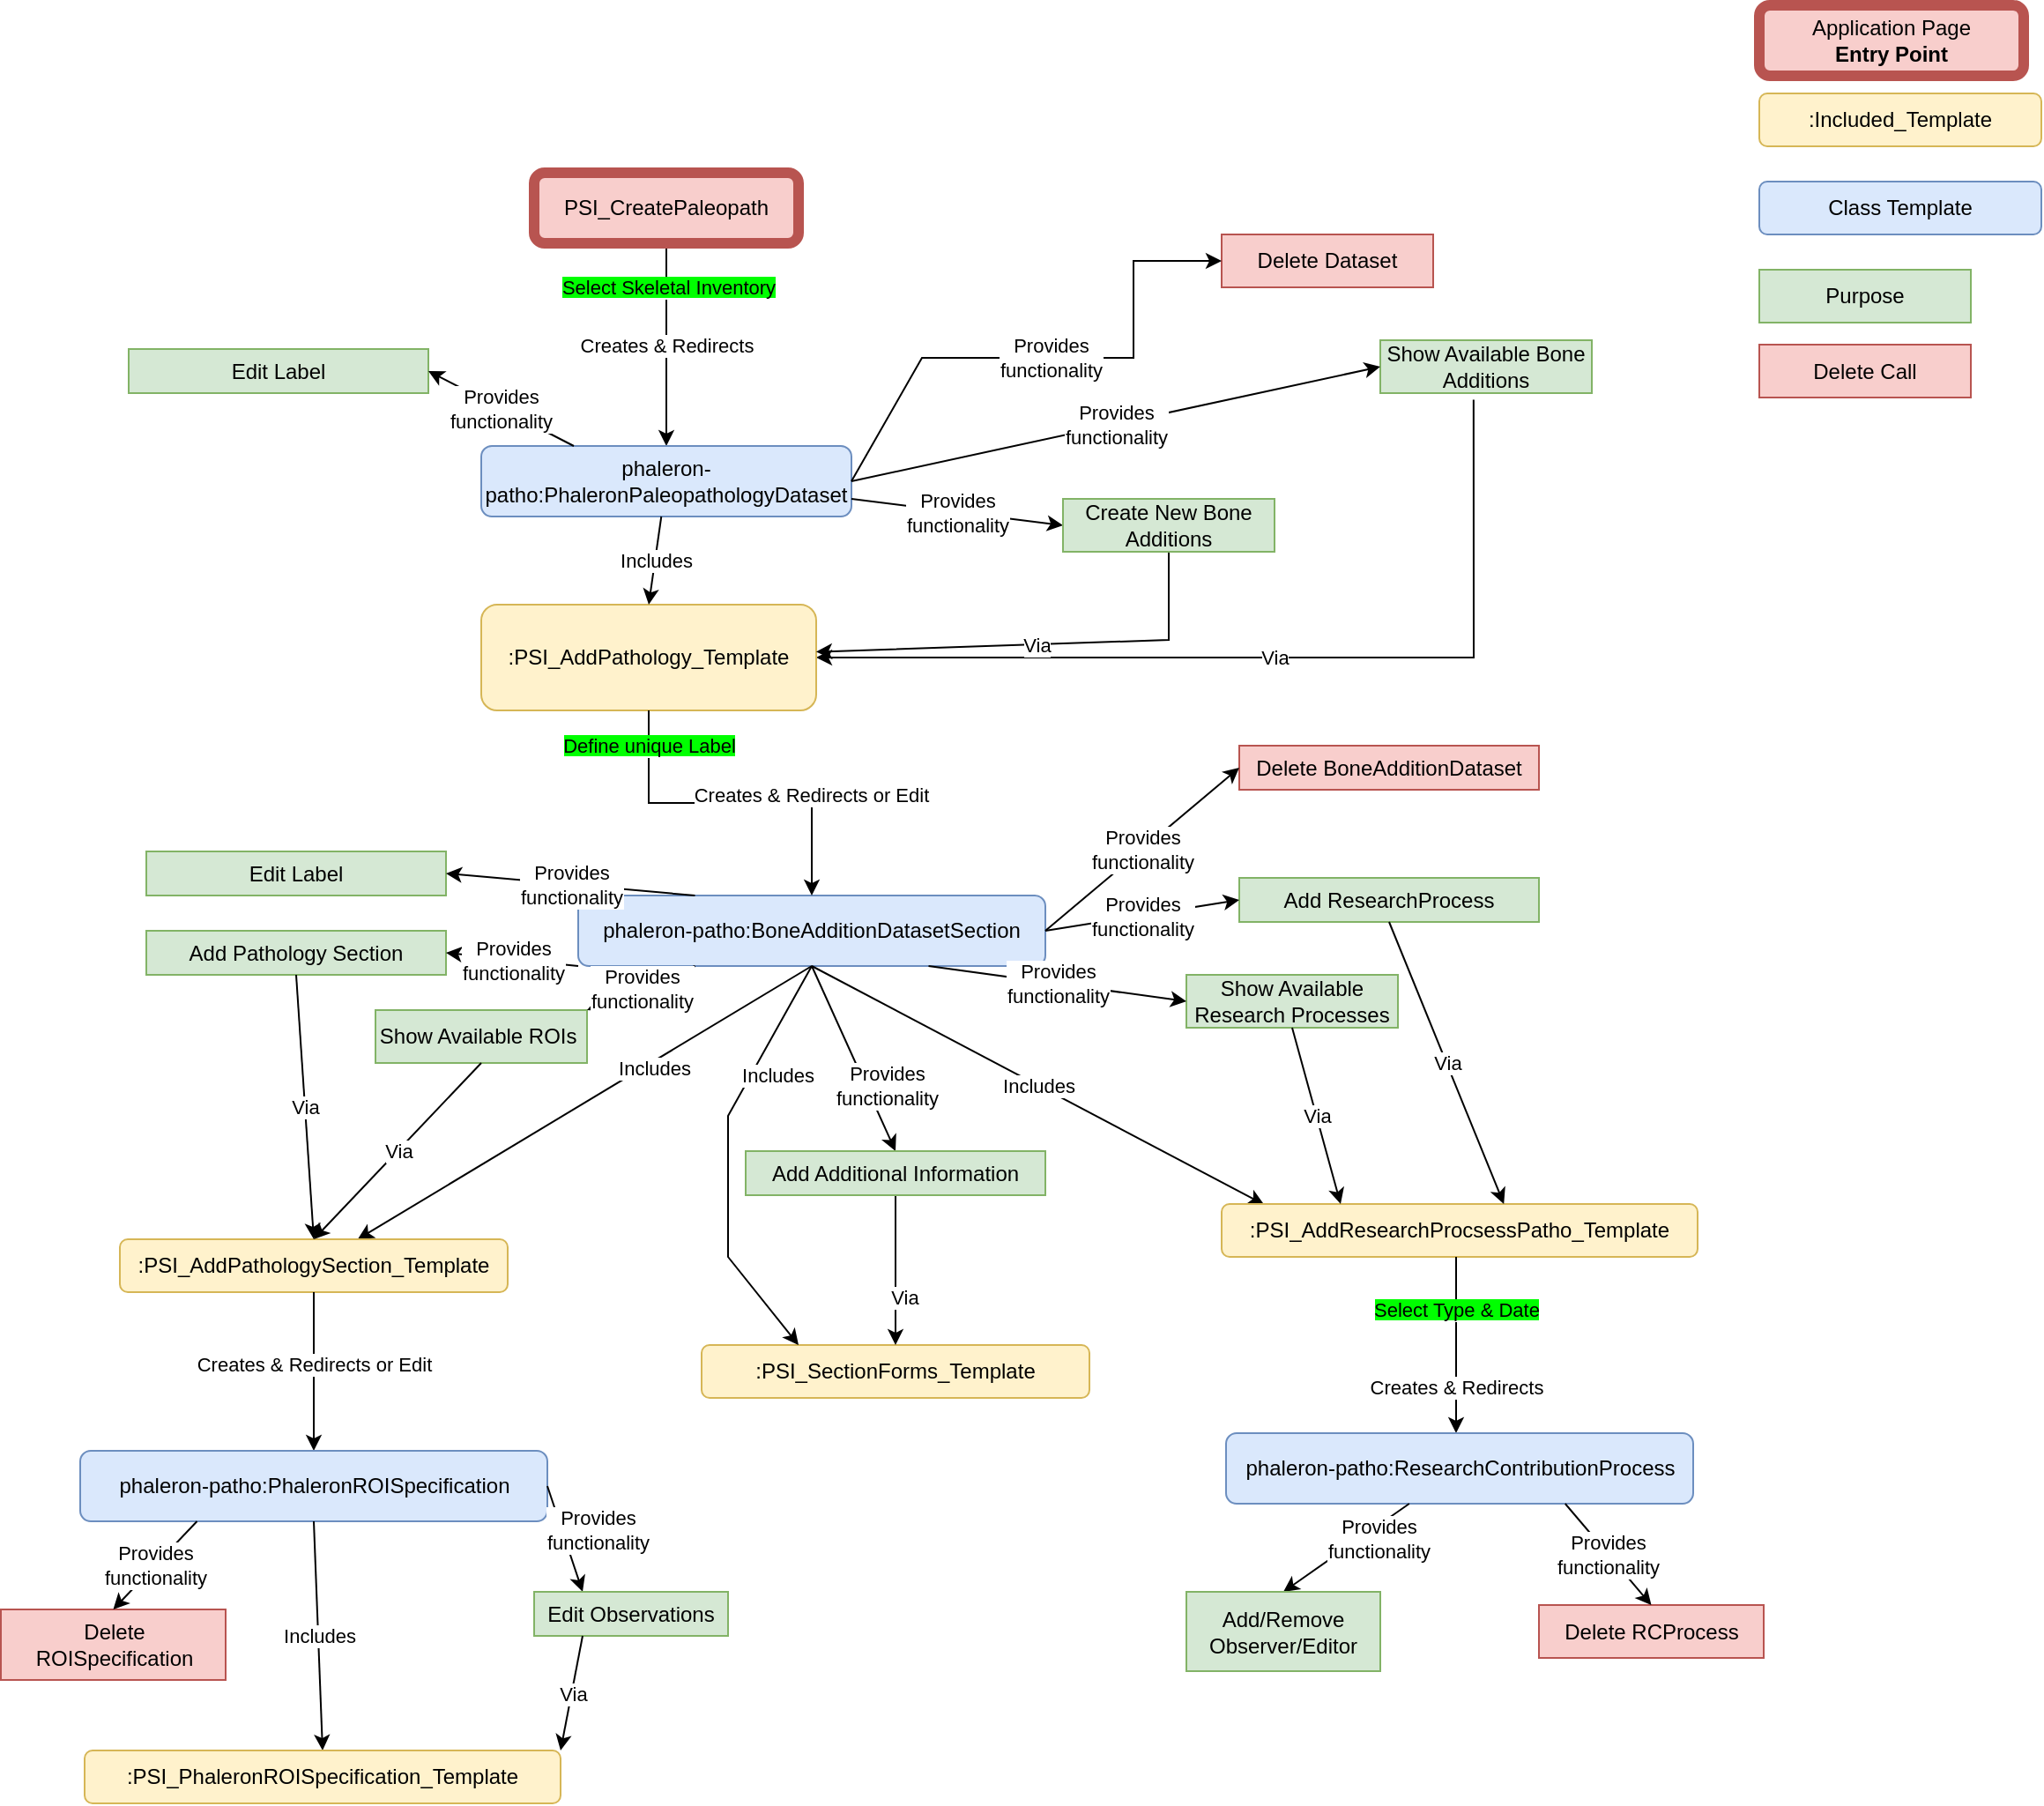 <mxfile version="15.9.1" type="device"><diagram id="C5RBs43oDa-KdzZeNtuy" name="Page-1"><mxGraphModel dx="943" dy="636" grid="1" gridSize="10" guides="1" tooltips="1" connect="1" arrows="1" fold="1" page="1" pageScale="1" pageWidth="1200" pageHeight="1600" math="0" shadow="0"><root><mxCell id="WIyWlLk6GJQsqaUBKTNV-0"/><mxCell id="WIyWlLk6GJQsqaUBKTNV-1" parent="WIyWlLk6GJQsqaUBKTNV-0"/><mxCell id="A4UlA75S-cN4COEftlf6-37" value="" style="endArrow=classic;html=1;rounded=0;exitX=0.441;exitY=1.123;exitDx=0;exitDy=0;exitPerimeter=0;entryX=1;entryY=0.5;entryDx=0;entryDy=0;" parent="WIyWlLk6GJQsqaUBKTNV-1" source="A4UlA75S-cN4COEftlf6-34" target="A4UlA75S-cN4COEftlf6-13" edge="1"><mxGeometry relative="1" as="geometry"><mxPoint x="775" y="310.0" as="sourcePoint"/><mxPoint x="655" y="343.488" as="targetPoint"/><Array as="points"><mxPoint x="848" y="400"/></Array></mxGeometry></mxCell><mxCell id="A4UlA75S-cN4COEftlf6-38" value="Via" style="edgeLabel;resizable=0;html=1;align=center;verticalAlign=middle;" parent="A4UlA75S-cN4COEftlf6-37" connectable="0" vertex="1"><mxGeometry relative="1" as="geometry"/></mxCell><mxCell id="A4UlA75S-cN4COEftlf6-10" value="" style="edgeStyle=orthogonalEdgeStyle;rounded=0;orthogonalLoop=1;jettySize=auto;html=1;exitX=0.5;exitY=1;exitDx=0;exitDy=0;" parent="WIyWlLk6GJQsqaUBKTNV-1" source="WIyWlLk6GJQsqaUBKTNV-3" target="A4UlA75S-cN4COEftlf6-9" edge="1"><mxGeometry relative="1" as="geometry"><mxPoint x="355" y="90" as="sourcePoint"/></mxGeometry></mxCell><mxCell id="A4UlA75S-cN4COEftlf6-12" value="Creates &amp;amp; Redirects" style="edgeLabel;html=1;align=center;verticalAlign=middle;resizable=0;points=[];" parent="A4UlA75S-cN4COEftlf6-10" vertex="1" connectable="0"><mxGeometry x="0.391" y="-2" relative="1" as="geometry"><mxPoint x="2" y="-22" as="offset"/></mxGeometry></mxCell><mxCell id="yyihL8qoUux6p6Du5z0z-10" value="&lt;span style=&quot;background-color: rgb(0 , 255 , 0)&quot;&gt;Select Skeletal Inventory&lt;/span&gt;" style="edgeLabel;html=1;align=center;verticalAlign=middle;resizable=0;points=[];fontColor=#000000;" parent="A4UlA75S-cN4COEftlf6-10" vertex="1" connectable="0"><mxGeometry x="-0.722" y="1" relative="1" as="geometry"><mxPoint y="9" as="offset"/></mxGeometry></mxCell><mxCell id="WIyWlLk6GJQsqaUBKTNV-3" value="PSI_CreatePaleopath" style="rounded=1;whiteSpace=wrap;html=1;fontSize=12;glass=0;strokeWidth=6;shadow=0;fillColor=#f8cecc;strokeColor=#b85450;" parent="WIyWlLk6GJQsqaUBKTNV-1" vertex="1"><mxGeometry x="315" y="125" width="150" height="40" as="geometry"/></mxCell><mxCell id="WIyWlLk6GJQsqaUBKTNV-8" value="No" style="rounded=0;html=1;jettySize=auto;orthogonalLoop=1;fontSize=11;endArrow=block;endFill=0;endSize=8;strokeWidth=1;shadow=0;labelBackgroundColor=none;edgeStyle=orthogonalEdgeStyle;" parent="WIyWlLk6GJQsqaUBKTNV-1" edge="1"><mxGeometry x="0.333" y="20" relative="1" as="geometry"><mxPoint as="offset"/><mxPoint x="220" y="430" as="targetPoint"/></mxGeometry></mxCell><mxCell id="WIyWlLk6GJQsqaUBKTNV-12" value="phaleron-patho:BoneAdditionDatasetSection" style="rounded=1;whiteSpace=wrap;html=1;fontSize=12;glass=0;strokeWidth=1;shadow=0;fillColor=#dae8fc;strokeColor=#6c8ebf;" parent="WIyWlLk6GJQsqaUBKTNV-1" vertex="1"><mxGeometry x="340" y="535" width="265" height="40" as="geometry"/></mxCell><mxCell id="A4UlA75S-cN4COEftlf6-9" value="phaleron-patho:PhaleronPaleopathologyDataset" style="rounded=1;whiteSpace=wrap;html=1;fontSize=12;glass=0;strokeWidth=1;shadow=0;fillColor=#dae8fc;strokeColor=#6c8ebf;" parent="WIyWlLk6GJQsqaUBKTNV-1" vertex="1"><mxGeometry x="285" y="280" width="210" height="40" as="geometry"/></mxCell><mxCell id="A4UlA75S-cN4COEftlf6-13" value=":PSI_AddPathology_Template" style="rounded=1;whiteSpace=wrap;html=1;fillColor=#fff2cc;strokeColor=#d6b656;" parent="WIyWlLk6GJQsqaUBKTNV-1" vertex="1"><mxGeometry x="285" y="370" width="190" height="60" as="geometry"/></mxCell><mxCell id="A4UlA75S-cN4COEftlf6-15" value="" style="endArrow=classic;html=1;rounded=0;entryX=0.5;entryY=0;entryDx=0;entryDy=0;" parent="WIyWlLk6GJQsqaUBKTNV-1" source="A4UlA75S-cN4COEftlf6-9" target="A4UlA75S-cN4COEftlf6-13" edge="1"><mxGeometry relative="1" as="geometry"><mxPoint x="470" y="280" as="sourcePoint"/><mxPoint x="570" y="280" as="targetPoint"/></mxGeometry></mxCell><mxCell id="A4UlA75S-cN4COEftlf6-16" value="Includes" style="edgeLabel;resizable=0;html=1;align=center;verticalAlign=middle;" parent="A4UlA75S-cN4COEftlf6-15" connectable="0" vertex="1"><mxGeometry relative="1" as="geometry"/></mxCell><mxCell id="A4UlA75S-cN4COEftlf6-17" value="Delete Dataset" style="rounded=0;whiteSpace=wrap;html=1;fillColor=#f8cecc;strokeColor=#b85450;" parent="WIyWlLk6GJQsqaUBKTNV-1" vertex="1"><mxGeometry x="705" y="160" width="120" height="30" as="geometry"/></mxCell><mxCell id="A4UlA75S-cN4COEftlf6-21" value="" style="endArrow=classic;html=1;rounded=0;exitX=1;exitY=0.5;exitDx=0;exitDy=0;entryX=0;entryY=0.5;entryDx=0;entryDy=0;" parent="WIyWlLk6GJQsqaUBKTNV-1" source="A4UlA75S-cN4COEftlf6-9" target="A4UlA75S-cN4COEftlf6-17" edge="1"><mxGeometry relative="1" as="geometry"><mxPoint x="425" y="560" as="sourcePoint"/><mxPoint x="525" y="560" as="targetPoint"/><Array as="points"><mxPoint x="535" y="230"/><mxPoint x="655" y="230"/><mxPoint x="655" y="175"/></Array></mxGeometry></mxCell><mxCell id="A4UlA75S-cN4COEftlf6-22" value="Provides&lt;br&gt;functionality" style="edgeLabel;resizable=0;html=1;align=center;verticalAlign=middle;" parent="A4UlA75S-cN4COEftlf6-21" connectable="0" vertex="1"><mxGeometry relative="1" as="geometry"/></mxCell><mxCell id="A4UlA75S-cN4COEftlf6-25" value="" style="endArrow=classic;html=1;rounded=0;exitX=1;exitY=0.75;exitDx=0;exitDy=0;entryX=0;entryY=0.5;entryDx=0;entryDy=0;" parent="WIyWlLk6GJQsqaUBKTNV-1" source="A4UlA75S-cN4COEftlf6-9" target="A4UlA75S-cN4COEftlf6-20" edge="1"><mxGeometry relative="1" as="geometry"><mxPoint x="615" y="220" as="sourcePoint"/><mxPoint x="735" y="185" as="targetPoint"/></mxGeometry></mxCell><mxCell id="A4UlA75S-cN4COEftlf6-26" value="Provides&lt;br&gt;functionality" style="edgeLabel;resizable=0;html=1;align=center;verticalAlign=middle;" parent="A4UlA75S-cN4COEftlf6-25" connectable="0" vertex="1"><mxGeometry relative="1" as="geometry"/></mxCell><mxCell id="A4UlA75S-cN4COEftlf6-27" value="" style="endArrow=classic;html=1;rounded=0;exitX=0.5;exitY=1;exitDx=0;exitDy=0;" parent="WIyWlLk6GJQsqaUBKTNV-1" source="A4UlA75S-cN4COEftlf6-20" target="A4UlA75S-cN4COEftlf6-13" edge="1"><mxGeometry relative="1" as="geometry"><mxPoint x="520" y="240" as="sourcePoint"/><mxPoint x="560" y="330" as="targetPoint"/><Array as="points"><mxPoint x="675" y="390"/></Array></mxGeometry></mxCell><mxCell id="A4UlA75S-cN4COEftlf6-28" value="Via" style="edgeLabel;resizable=0;html=1;align=center;verticalAlign=middle;" parent="A4UlA75S-cN4COEftlf6-27" connectable="0" vertex="1"><mxGeometry relative="1" as="geometry"/></mxCell><mxCell id="A4UlA75S-cN4COEftlf6-30" value="" style="edgeStyle=orthogonalEdgeStyle;rounded=0;orthogonalLoop=1;jettySize=auto;html=1;exitX=0.5;exitY=1;exitDx=0;exitDy=0;entryX=0.5;entryY=0;entryDx=0;entryDy=0;" parent="WIyWlLk6GJQsqaUBKTNV-1" source="A4UlA75S-cN4COEftlf6-13" target="WIyWlLk6GJQsqaUBKTNV-12" edge="1"><mxGeometry relative="1" as="geometry"><mxPoint x="255" y="220" as="sourcePoint"/><mxPoint x="405" y="220" as="targetPoint"/></mxGeometry></mxCell><mxCell id="A4UlA75S-cN4COEftlf6-31" value="Creates &amp;amp; Redirects or Edit" style="edgeLabel;html=1;align=center;verticalAlign=middle;resizable=0;points=[];" parent="A4UlA75S-cN4COEftlf6-30" vertex="1" connectable="0"><mxGeometry x="0.391" y="-2" relative="1" as="geometry"><mxPoint x="7" y="-7" as="offset"/></mxGeometry></mxCell><mxCell id="A4UlA75S-cN4COEftlf6-34" value="Show Available Bone Additions" style="rounded=0;whiteSpace=wrap;html=1;fillColor=#d5e8d4;strokeColor=#82b366;" parent="WIyWlLk6GJQsqaUBKTNV-1" vertex="1"><mxGeometry x="795" y="220" width="120" height="30" as="geometry"/></mxCell><mxCell id="A4UlA75S-cN4COEftlf6-35" value="" style="endArrow=classic;html=1;rounded=0;exitX=1;exitY=0.5;exitDx=0;exitDy=0;entryX=0;entryY=0.5;entryDx=0;entryDy=0;" parent="WIyWlLk6GJQsqaUBKTNV-1" source="A4UlA75S-cN4COEftlf6-9" target="A4UlA75S-cN4COEftlf6-34" edge="1"><mxGeometry relative="1" as="geometry"><mxPoint x="615" y="180" as="sourcePoint"/><mxPoint x="745" y="145" as="targetPoint"/></mxGeometry></mxCell><mxCell id="A4UlA75S-cN4COEftlf6-36" value="Provides&lt;br&gt;functionality" style="edgeLabel;resizable=0;html=1;align=center;verticalAlign=middle;" parent="A4UlA75S-cN4COEftlf6-35" connectable="0" vertex="1"><mxGeometry relative="1" as="geometry"/></mxCell><mxCell id="A4UlA75S-cN4COEftlf6-40" value="" style="endArrow=classic;html=1;rounded=0;exitX=0.5;exitY=1;exitDx=0;exitDy=0;" parent="WIyWlLk6GJQsqaUBKTNV-1" source="WIyWlLk6GJQsqaUBKTNV-12" target="A4UlA75S-cN4COEftlf6-42" edge="1"><mxGeometry relative="1" as="geometry"><mxPoint x="505" y="490" as="sourcePoint"/><mxPoint x="485" y="540" as="targetPoint"/><Array as="points"/></mxGeometry></mxCell><mxCell id="A4UlA75S-cN4COEftlf6-41" value="Includes" style="edgeLabel;resizable=0;html=1;align=center;verticalAlign=middle;" parent="A4UlA75S-cN4COEftlf6-40" connectable="0" vertex="1"><mxGeometry relative="1" as="geometry"><mxPoint x="39" y="-20" as="offset"/></mxGeometry></mxCell><mxCell id="A4UlA75S-cN4COEftlf6-42" value=":PSI_AddPathologySection_Template" style="rounded=1;whiteSpace=wrap;html=1;fillColor=#fff2cc;strokeColor=#d6b656;" parent="WIyWlLk6GJQsqaUBKTNV-1" vertex="1"><mxGeometry x="80" y="730" width="220" height="30" as="geometry"/></mxCell><mxCell id="A4UlA75S-cN4COEftlf6-45" value=":PSI_SectionForms_Template" style="rounded=1;whiteSpace=wrap;html=1;fillColor=#fff2cc;strokeColor=#d6b656;" parent="WIyWlLk6GJQsqaUBKTNV-1" vertex="1"><mxGeometry x="410" y="790" width="220" height="30" as="geometry"/></mxCell><mxCell id="A4UlA75S-cN4COEftlf6-46" value="" style="endArrow=classic;html=1;rounded=0;exitX=0.5;exitY=1;exitDx=0;exitDy=0;entryX=0.089;entryY=0.01;entryDx=0;entryDy=0;entryPerimeter=0;" parent="WIyWlLk6GJQsqaUBKTNV-1" source="WIyWlLk6GJQsqaUBKTNV-12" target="A4UlA75S-cN4COEftlf6-48" edge="1"><mxGeometry relative="1" as="geometry"><mxPoint x="785" y="480" as="sourcePoint"/><mxPoint x="735" y="670" as="targetPoint"/><Array as="points"/></mxGeometry></mxCell><mxCell id="A4UlA75S-cN4COEftlf6-47" value="Includes" style="edgeLabel;resizable=0;html=1;align=center;verticalAlign=middle;" parent="A4UlA75S-cN4COEftlf6-46" connectable="0" vertex="1"><mxGeometry relative="1" as="geometry"/></mxCell><mxCell id="A4UlA75S-cN4COEftlf6-48" value=":PSI_AddResearchProcsessPatho_Template" style="rounded=1;whiteSpace=wrap;html=1;fillColor=#fff2cc;strokeColor=#d6b656;" parent="WIyWlLk6GJQsqaUBKTNV-1" vertex="1"><mxGeometry x="705" y="710" width="270" height="30" as="geometry"/></mxCell><mxCell id="A4UlA75S-cN4COEftlf6-20" value="Create New Bone Additions" style="rounded=0;whiteSpace=wrap;html=1;fillColor=#d5e8d4;strokeColor=#82b366;" parent="WIyWlLk6GJQsqaUBKTNV-1" vertex="1"><mxGeometry x="615" y="310" width="120" height="30" as="geometry"/></mxCell><mxCell id="A4UlA75S-cN4COEftlf6-55" value="Delete BoneAdditionDataset" style="rounded=0;whiteSpace=wrap;html=1;fillColor=#f8cecc;strokeColor=#b85450;" parent="WIyWlLk6GJQsqaUBKTNV-1" vertex="1"><mxGeometry x="715" y="450" width="170" height="25" as="geometry"/></mxCell><mxCell id="A4UlA75S-cN4COEftlf6-56" value="" style="endArrow=classic;html=1;rounded=0;entryX=0;entryY=0.5;entryDx=0;entryDy=0;exitX=1;exitY=0.5;exitDx=0;exitDy=0;" parent="WIyWlLk6GJQsqaUBKTNV-1" source="WIyWlLk6GJQsqaUBKTNV-12" target="A4UlA75S-cN4COEftlf6-55" edge="1"><mxGeometry relative="1" as="geometry"><mxPoint x="615" y="527.211" as="sourcePoint"/><mxPoint x="662.5" y="1038.29" as="targetPoint"/><Array as="points"/></mxGeometry></mxCell><mxCell id="A4UlA75S-cN4COEftlf6-57" value="Provides&lt;br&gt;functionality" style="edgeLabel;resizable=0;html=1;align=center;verticalAlign=middle;" parent="A4UlA75S-cN4COEftlf6-56" connectable="0" vertex="1"><mxGeometry relative="1" as="geometry"/></mxCell><mxCell id="A4UlA75S-cN4COEftlf6-59" value="Add ResearchProcess" style="rounded=0;whiteSpace=wrap;html=1;fillColor=#d5e8d4;strokeColor=#82b366;" parent="WIyWlLk6GJQsqaUBKTNV-1" vertex="1"><mxGeometry x="715" y="525" width="170" height="25" as="geometry"/></mxCell><mxCell id="A4UlA75S-cN4COEftlf6-60" value="" style="endArrow=classic;html=1;rounded=0;entryX=0;entryY=0.5;entryDx=0;entryDy=0;exitX=1;exitY=0.5;exitDx=0;exitDy=0;" parent="WIyWlLk6GJQsqaUBKTNV-1" target="A4UlA75S-cN4COEftlf6-59" edge="1" source="WIyWlLk6GJQsqaUBKTNV-12"><mxGeometry relative="1" as="geometry"><mxPoint x="622.5" y="545" as="sourcePoint"/><mxPoint x="662.5" y="1113.29" as="targetPoint"/><Array as="points"/></mxGeometry></mxCell><mxCell id="A4UlA75S-cN4COEftlf6-61" value="Provides&lt;br&gt;functionality" style="edgeLabel;resizable=0;html=1;align=center;verticalAlign=middle;" parent="A4UlA75S-cN4COEftlf6-60" connectable="0" vertex="1"><mxGeometry relative="1" as="geometry"/></mxCell><mxCell id="A4UlA75S-cN4COEftlf6-62" value="" style="endArrow=classic;html=1;rounded=0;exitX=0.5;exitY=1;exitDx=0;exitDy=0;entryX=0.593;entryY=0;entryDx=0;entryDy=0;entryPerimeter=0;" parent="WIyWlLk6GJQsqaUBKTNV-1" source="A4UlA75S-cN4COEftlf6-59" target="A4UlA75S-cN4COEftlf6-48" edge="1"><mxGeometry relative="1" as="geometry"><mxPoint x="857.92" y="263.69" as="sourcePoint"/><mxPoint x="485" y="410" as="targetPoint"/><Array as="points"/></mxGeometry></mxCell><mxCell id="A4UlA75S-cN4COEftlf6-63" value="Via" style="edgeLabel;resizable=0;html=1;align=center;verticalAlign=middle;" parent="A4UlA75S-cN4COEftlf6-62" connectable="0" vertex="1"><mxGeometry relative="1" as="geometry"/></mxCell><mxCell id="A4UlA75S-cN4COEftlf6-67" value="" style="endArrow=classic;html=1;rounded=0;entryX=0.5;entryY=0;entryDx=0;entryDy=0;exitX=0.5;exitY=1;exitDx=0;exitDy=0;" parent="WIyWlLk6GJQsqaUBKTNV-1" source="WIyWlLk6GJQsqaUBKTNV-12" target="A4UlA75S-cN4COEftlf6-66" edge="1"><mxGeometry relative="1" as="geometry"><mxPoint x="355" y="530" as="sourcePoint"/><mxPoint x="135" y="1128.29" as="targetPoint"/><Array as="points"/></mxGeometry></mxCell><mxCell id="A4UlA75S-cN4COEftlf6-68" value="Provides&lt;br&gt;functionality" style="edgeLabel;resizable=0;html=1;align=center;verticalAlign=middle;" parent="A4UlA75S-cN4COEftlf6-67" connectable="0" vertex="1"><mxGeometry relative="1" as="geometry"><mxPoint x="19" y="15" as="offset"/></mxGeometry></mxCell><mxCell id="A4UlA75S-cN4COEftlf6-72" value="Edit Label" style="rounded=0;whiteSpace=wrap;html=1;fillColor=#d5e8d4;strokeColor=#82b366;" parent="WIyWlLk6GJQsqaUBKTNV-1" vertex="1"><mxGeometry x="95" y="510" width="170" height="25" as="geometry"/></mxCell><mxCell id="A4UlA75S-cN4COEftlf6-73" value="" style="endArrow=classic;html=1;rounded=0;entryX=1;entryY=0.5;entryDx=0;entryDy=0;exitX=0.25;exitY=0;exitDx=0;exitDy=0;" parent="WIyWlLk6GJQsqaUBKTNV-1" target="A4UlA75S-cN4COEftlf6-72" edge="1" source="WIyWlLk6GJQsqaUBKTNV-12"><mxGeometry relative="1" as="geometry"><mxPoint x="355" y="523" as="sourcePoint"/><mxPoint x="125" y="1085.79" as="targetPoint"/><Array as="points"/></mxGeometry></mxCell><mxCell id="A4UlA75S-cN4COEftlf6-74" value="Provides&lt;br&gt;functionality" style="edgeLabel;resizable=0;html=1;align=center;verticalAlign=middle;" parent="A4UlA75S-cN4COEftlf6-73" connectable="0" vertex="1"><mxGeometry relative="1" as="geometry"/></mxCell><mxCell id="A4UlA75S-cN4COEftlf6-82" value="" style="edgeStyle=orthogonalEdgeStyle;rounded=0;orthogonalLoop=1;jettySize=auto;html=1;" parent="WIyWlLk6GJQsqaUBKTNV-1" source="A4UlA75S-cN4COEftlf6-66" target="A4UlA75S-cN4COEftlf6-45" edge="1"><mxGeometry relative="1" as="geometry"/></mxCell><mxCell id="A4UlA75S-cN4COEftlf6-66" value="Add Additional Information" style="rounded=0;whiteSpace=wrap;html=1;fillColor=#d5e8d4;strokeColor=#82b366;" parent="WIyWlLk6GJQsqaUBKTNV-1" vertex="1"><mxGeometry x="435" y="680" width="170" height="25" as="geometry"/></mxCell><mxCell id="A4UlA75S-cN4COEftlf6-76" value="" style="endArrow=classic;html=1;rounded=0;exitX=0.5;exitY=1;exitDx=0;exitDy=0;entryX=0.25;entryY=0;entryDx=0;entryDy=0;endFill=1;" parent="WIyWlLk6GJQsqaUBKTNV-1" source="WIyWlLk6GJQsqaUBKTNV-12" target="A4UlA75S-cN4COEftlf6-45" edge="1"><mxGeometry relative="1" as="geometry"><mxPoint x="490" y="550" as="sourcePoint"/><mxPoint x="490" y="720" as="targetPoint"/><Array as="points"><mxPoint x="425" y="660"/><mxPoint x="425" y="740"/></Array></mxGeometry></mxCell><mxCell id="A4UlA75S-cN4COEftlf6-77" value="Includes" style="edgeLabel;resizable=0;html=1;align=center;verticalAlign=middle;" parent="A4UlA75S-cN4COEftlf6-76" connectable="0" vertex="1"><mxGeometry relative="1" as="geometry"><mxPoint x="28" y="-46" as="offset"/></mxGeometry></mxCell><mxCell id="A4UlA75S-cN4COEftlf6-83" value="Via" style="edgeLabel;html=1;align=center;verticalAlign=middle;resizable=0;points=[];" parent="A4UlA75S-cN4COEftlf6-76" vertex="1" connectable="0"><mxGeometry x="0.533" y="2" relative="1" as="geometry"><mxPoint x="93" y="18" as="offset"/></mxGeometry></mxCell><mxCell id="A4UlA75S-cN4COEftlf6-79" value="Add Pathology Section" style="rounded=0;whiteSpace=wrap;html=1;fillColor=#d5e8d4;strokeColor=#82b366;" parent="WIyWlLk6GJQsqaUBKTNV-1" vertex="1"><mxGeometry x="95" y="555" width="170" height="25" as="geometry"/></mxCell><mxCell id="A4UlA75S-cN4COEftlf6-80" value="" style="endArrow=classic;html=1;rounded=0;entryX=1;entryY=0.5;entryDx=0;entryDy=0;exitX=0;exitY=1;exitDx=0;exitDy=0;" parent="WIyWlLk6GJQsqaUBKTNV-1" source="WIyWlLk6GJQsqaUBKTNV-12" target="A4UlA75S-cN4COEftlf6-79" edge="1"><mxGeometry relative="1" as="geometry"><mxPoint x="355" y="593" as="sourcePoint"/><mxPoint x="125" y="1155.79" as="targetPoint"/><Array as="points"/></mxGeometry></mxCell><mxCell id="A4UlA75S-cN4COEftlf6-81" value="Provides&lt;br&gt;functionality" style="edgeLabel;resizable=0;html=1;align=center;verticalAlign=middle;" parent="A4UlA75S-cN4COEftlf6-80" connectable="0" vertex="1"><mxGeometry relative="1" as="geometry"/></mxCell><mxCell id="A4UlA75S-cN4COEftlf6-85" value="" style="endArrow=classic;html=1;rounded=0;exitX=0.5;exitY=1;exitDx=0;exitDy=0;entryX=0.5;entryY=0;entryDx=0;entryDy=0;" parent="WIyWlLk6GJQsqaUBKTNV-1" source="A4UlA75S-cN4COEftlf6-79" target="A4UlA75S-cN4COEftlf6-42" edge="1"><mxGeometry relative="1" as="geometry"><mxPoint x="385" y="580" as="sourcePoint"/><mxPoint x="485" y="580" as="targetPoint"/></mxGeometry></mxCell><mxCell id="A4UlA75S-cN4COEftlf6-86" value="Via" style="edgeLabel;resizable=0;html=1;align=center;verticalAlign=middle;rounded=1;" parent="A4UlA75S-cN4COEftlf6-85" connectable="0" vertex="1"><mxGeometry relative="1" as="geometry"/></mxCell><mxCell id="A4UlA75S-cN4COEftlf6-87" value="Show Available Research Processes" style="rounded=0;whiteSpace=wrap;html=1;fillColor=#d5e8d4;strokeColor=#82b366;" parent="WIyWlLk6GJQsqaUBKTNV-1" vertex="1"><mxGeometry x="685" y="580" width="120" height="30" as="geometry"/></mxCell><mxCell id="A4UlA75S-cN4COEftlf6-88" value="" style="endArrow=classic;html=1;rounded=0;exitX=0.75;exitY=1;exitDx=0;exitDy=0;entryX=0;entryY=0.5;entryDx=0;entryDy=0;" parent="WIyWlLk6GJQsqaUBKTNV-1" source="WIyWlLk6GJQsqaUBKTNV-12" target="A4UlA75S-cN4COEftlf6-87" edge="1"><mxGeometry relative="1" as="geometry"><mxPoint x="603.75" y="540" as="sourcePoint"/><mxPoint x="625" y="505" as="targetPoint"/></mxGeometry></mxCell><mxCell id="A4UlA75S-cN4COEftlf6-89" value="Provides&lt;br&gt;functionality" style="edgeLabel;resizable=0;html=1;align=center;verticalAlign=middle;" parent="A4UlA75S-cN4COEftlf6-88" connectable="0" vertex="1"><mxGeometry relative="1" as="geometry"/></mxCell><mxCell id="A4UlA75S-cN4COEftlf6-90" value="" style="endArrow=classic;html=1;rounded=0;exitX=0.5;exitY=1;exitDx=0;exitDy=0;entryX=0.25;entryY=0;entryDx=0;entryDy=0;" parent="WIyWlLk6GJQsqaUBKTNV-1" source="A4UlA75S-cN4COEftlf6-87" target="A4UlA75S-cN4COEftlf6-48" edge="1"><mxGeometry relative="1" as="geometry"><mxPoint x="810" y="560" as="sourcePoint"/><mxPoint x="855.11" y="720" as="targetPoint"/><Array as="points"/></mxGeometry></mxCell><mxCell id="A4UlA75S-cN4COEftlf6-91" value="Via" style="edgeLabel;resizable=0;html=1;align=center;verticalAlign=middle;" parent="A4UlA75S-cN4COEftlf6-90" connectable="0" vertex="1"><mxGeometry relative="1" as="geometry"/></mxCell><mxCell id="A4UlA75S-cN4COEftlf6-92" value="Show Available ROIs&amp;nbsp;" style="rounded=0;whiteSpace=wrap;html=1;fillColor=#d5e8d4;strokeColor=#82b366;" parent="WIyWlLk6GJQsqaUBKTNV-1" vertex="1"><mxGeometry x="225" y="600" width="120" height="30" as="geometry"/></mxCell><mxCell id="A4UlA75S-cN4COEftlf6-93" value="" style="endArrow=classic;html=1;rounded=0;exitX=0.25;exitY=1;exitDx=0;exitDy=0;entryX=1;entryY=0;entryDx=0;entryDy=0;" parent="WIyWlLk6GJQsqaUBKTNV-1" source="WIyWlLk6GJQsqaUBKTNV-12" target="A4UlA75S-cN4COEftlf6-92" edge="1"><mxGeometry relative="1" as="geometry"><mxPoint x="315" y="480" as="sourcePoint"/><mxPoint x="135" y="475" as="targetPoint"/></mxGeometry></mxCell><mxCell id="A4UlA75S-cN4COEftlf6-94" value="Provides&lt;br&gt;functionality" style="edgeLabel;resizable=0;html=1;align=center;verticalAlign=middle;" parent="A4UlA75S-cN4COEftlf6-93" connectable="0" vertex="1"><mxGeometry relative="1" as="geometry"/></mxCell><mxCell id="A4UlA75S-cN4COEftlf6-95" value="" style="endArrow=classic;html=1;rounded=0;exitX=0.5;exitY=1;exitDx=0;exitDy=0;entryX=0.5;entryY=0;entryDx=0;entryDy=0;" parent="WIyWlLk6GJQsqaUBKTNV-1" source="A4UlA75S-cN4COEftlf6-92" target="A4UlA75S-cN4COEftlf6-42" edge="1"><mxGeometry relative="1" as="geometry"><mxPoint x="320" y="530" as="sourcePoint"/><mxPoint x="275" y="710" as="targetPoint"/><Array as="points"/></mxGeometry></mxCell><mxCell id="A4UlA75S-cN4COEftlf6-96" value="Via" style="edgeLabel;resizable=0;html=1;align=center;verticalAlign=middle;" parent="A4UlA75S-cN4COEftlf6-95" connectable="0" vertex="1"><mxGeometry relative="1" as="geometry"/></mxCell><mxCell id="A4UlA75S-cN4COEftlf6-100" value="Edit Label" style="rounded=0;whiteSpace=wrap;html=1;fillColor=#d5e8d4;strokeColor=#82b366;" parent="WIyWlLk6GJQsqaUBKTNV-1" vertex="1"><mxGeometry x="85" y="225" width="170" height="25" as="geometry"/></mxCell><mxCell id="A4UlA75S-cN4COEftlf6-101" value="" style="endArrow=classic;html=1;rounded=0;entryX=1;entryY=0.5;entryDx=0;entryDy=0;exitX=0.25;exitY=0;exitDx=0;exitDy=0;" parent="WIyWlLk6GJQsqaUBKTNV-1" source="A4UlA75S-cN4COEftlf6-9" target="A4UlA75S-cN4COEftlf6-100" edge="1"><mxGeometry relative="1" as="geometry"><mxPoint x="315" y="263" as="sourcePoint"/><mxPoint x="85" y="825.79" as="targetPoint"/><Array as="points"/></mxGeometry></mxCell><mxCell id="A4UlA75S-cN4COEftlf6-102" value="Provides&lt;br&gt;functionality" style="edgeLabel;resizable=0;html=1;align=center;verticalAlign=middle;" parent="A4UlA75S-cN4COEftlf6-101" connectable="0" vertex="1"><mxGeometry relative="1" as="geometry"/></mxCell><mxCell id="A4UlA75S-cN4COEftlf6-104" value="Purpose" style="rounded=0;whiteSpace=wrap;html=1;fillColor=#d5e8d4;strokeColor=#82b366;" parent="WIyWlLk6GJQsqaUBKTNV-1" vertex="1"><mxGeometry x="1010" y="180" width="120" height="30" as="geometry"/></mxCell><mxCell id="A4UlA75S-cN4COEftlf6-105" value="Application Page&lt;br&gt;&lt;b&gt;Entry Point&lt;/b&gt;" style="rounded=1;whiteSpace=wrap;html=1;fontSize=12;glass=0;strokeWidth=6;shadow=0;fillColor=#f8cecc;strokeColor=#b85450;" parent="WIyWlLk6GJQsqaUBKTNV-1" vertex="1"><mxGeometry x="1010" y="30" width="150" height="40" as="geometry"/></mxCell><mxCell id="A4UlA75S-cN4COEftlf6-106" value=":Included_Template" style="rounded=1;whiteSpace=wrap;html=1;fillColor=#fff2cc;strokeColor=#d6b656;" parent="WIyWlLk6GJQsqaUBKTNV-1" vertex="1"><mxGeometry x="1010" y="80" width="160" height="30" as="geometry"/></mxCell><mxCell id="A4UlA75S-cN4COEftlf6-107" value="Class Template" style="rounded=1;whiteSpace=wrap;html=1;fontSize=12;glass=0;strokeWidth=1;shadow=0;fillColor=#dae8fc;strokeColor=#6c8ebf;" parent="WIyWlLk6GJQsqaUBKTNV-1" vertex="1"><mxGeometry x="1010" y="130" width="160" height="30" as="geometry"/></mxCell><mxCell id="A4UlA75S-cN4COEftlf6-108" value="Delete Call" style="rounded=0;whiteSpace=wrap;html=1;fillColor=#f8cecc;strokeColor=#b85450;" parent="WIyWlLk6GJQsqaUBKTNV-1" vertex="1"><mxGeometry x="1010" y="222.5" width="120" height="30" as="geometry"/></mxCell><mxCell id="A4UlA75S-cN4COEftlf6-109" value="" style="edgeStyle=orthogonalEdgeStyle;rounded=0;orthogonalLoop=1;jettySize=auto;html=1;exitX=0.5;exitY=1;exitDx=0;exitDy=0;entryX=0.5;entryY=0;entryDx=0;entryDy=0;" parent="WIyWlLk6GJQsqaUBKTNV-1" source="A4UlA75S-cN4COEftlf6-42" target="A4UlA75S-cN4COEftlf6-111" edge="1"><mxGeometry relative="1" as="geometry"><mxPoint x="179.41" y="760" as="sourcePoint"/><mxPoint x="190" y="910" as="targetPoint"/></mxGeometry></mxCell><mxCell id="A4UlA75S-cN4COEftlf6-110" value="Creates &amp;amp; Redirects or Edit" style="edgeLabel;html=1;align=center;verticalAlign=middle;resizable=0;points=[];" parent="A4UlA75S-cN4COEftlf6-109" vertex="1" connectable="0"><mxGeometry x="0.391" y="-2" relative="1" as="geometry"><mxPoint x="2" y="-22" as="offset"/></mxGeometry></mxCell><mxCell id="A4UlA75S-cN4COEftlf6-111" value="phaleron-patho:&lt;span title=&quot;http://w3id.org/rdfbones/ext/phaleron-patho/PhaleronROISpecification&quot;&gt;PhaleronROISpecification&lt;/span&gt;" style="rounded=1;whiteSpace=wrap;html=1;fontSize=12;glass=0;strokeWidth=1;shadow=0;fillColor=#dae8fc;strokeColor=#6c8ebf;" parent="WIyWlLk6GJQsqaUBKTNV-1" vertex="1"><mxGeometry x="57.5" y="850" width="265" height="40" as="geometry"/></mxCell><mxCell id="A4UlA75S-cN4COEftlf6-113" value="&lt;span style=&quot;background-color: rgb(0 , 255 , 0)&quot;&gt;Select Type &amp;amp; Date&lt;/span&gt;" style="edgeStyle=orthogonalEdgeStyle;rounded=0;orthogonalLoop=1;jettySize=auto;html=1;entryX=0.5;entryY=0;entryDx=0;entryDy=0;exitX=0.5;exitY=1;exitDx=0;exitDy=0;" parent="WIyWlLk6GJQsqaUBKTNV-1" edge="1"><mxGeometry x="-0.4" relative="1" as="geometry"><mxPoint x="838" y="740" as="sourcePoint"/><mxPoint x="838" y="840" as="targetPoint"/><mxPoint as="offset"/></mxGeometry></mxCell><mxCell id="A4UlA75S-cN4COEftlf6-114" value="Creates &amp;amp; Redirects" style="edgeLabel;html=1;align=center;verticalAlign=middle;resizable=0;points=[];" parent="A4UlA75S-cN4COEftlf6-113" vertex="1" connectable="0"><mxGeometry x="0.391" y="-2" relative="1" as="geometry"><mxPoint x="2" y="4" as="offset"/></mxGeometry></mxCell><mxCell id="A4UlA75S-cN4COEftlf6-115" value="phaleron-patho:&lt;span title=&quot;http://w3id.org/rdfbones/ext/phaleron-patho/ResearchContributionProcess&quot;&gt;ResearchContributionProcess&lt;/span&gt;" style="rounded=1;whiteSpace=wrap;html=1;fontSize=12;glass=0;strokeWidth=1;shadow=0;fillColor=#dae8fc;strokeColor=#6c8ebf;" parent="WIyWlLk6GJQsqaUBKTNV-1" vertex="1"><mxGeometry x="707.5" y="840" width="265" height="40" as="geometry"/></mxCell><mxCell id="A4UlA75S-cN4COEftlf6-117" value="" style="endArrow=classic;html=1;rounded=0;exitX=0.5;exitY=1;exitDx=0;exitDy=0;entryX=0.5;entryY=0;entryDx=0;entryDy=0;" parent="WIyWlLk6GJQsqaUBKTNV-1" source="A4UlA75S-cN4COEftlf6-111" target="A4UlA75S-cN4COEftlf6-119" edge="1"><mxGeometry relative="1" as="geometry"><mxPoint x="822.5" y="890" as="sourcePoint"/><mxPoint x="750" y="958.28" as="targetPoint"/><Array as="points"/></mxGeometry></mxCell><mxCell id="A4UlA75S-cN4COEftlf6-118" value="Includes" style="edgeLabel;resizable=0;html=1;align=center;verticalAlign=middle;" parent="A4UlA75S-cN4COEftlf6-117" connectable="0" vertex="1"><mxGeometry relative="1" as="geometry"/></mxCell><mxCell id="A4UlA75S-cN4COEftlf6-119" value="&lt;span style=&quot;text-align: left&quot;&gt;:PSI_PhaleronROISpecification_Template&lt;/span&gt;" style="rounded=1;whiteSpace=wrap;html=1;fillColor=#fff2cc;strokeColor=#d6b656;" parent="WIyWlLk6GJQsqaUBKTNV-1" vertex="1"><mxGeometry x="60" y="1020" width="270" height="30" as="geometry"/></mxCell><mxCell id="A4UlA75S-cN4COEftlf6-125" value="" style="endArrow=classic;html=1;rounded=0;entryX=0.25;entryY=0;entryDx=0;entryDy=0;exitX=1;exitY=0.5;exitDx=0;exitDy=0;" parent="WIyWlLk6GJQsqaUBKTNV-1" source="A4UlA75S-cN4COEftlf6-111" target="A4UlA75S-cN4COEftlf6-127" edge="1"><mxGeometry relative="1" as="geometry"><mxPoint x="395" y="840" as="sourcePoint"/><mxPoint x="40" y="1418.29" as="targetPoint"/><Array as="points"/></mxGeometry></mxCell><mxCell id="A4UlA75S-cN4COEftlf6-126" value="Provides&lt;br&gt;functionality" style="edgeLabel;resizable=0;html=1;align=center;verticalAlign=middle;" parent="A4UlA75S-cN4COEftlf6-125" connectable="0" vertex="1"><mxGeometry relative="1" as="geometry"><mxPoint x="18" y="-5" as="offset"/></mxGeometry></mxCell><mxCell id="A4UlA75S-cN4COEftlf6-127" value="Edit Observations" style="rounded=0;whiteSpace=wrap;html=1;fillColor=#d5e8d4;strokeColor=#82b366;" parent="WIyWlLk6GJQsqaUBKTNV-1" vertex="1"><mxGeometry x="315" y="930" width="110" height="25" as="geometry"/></mxCell><mxCell id="A4UlA75S-cN4COEftlf6-130" value="" style="endArrow=classic;html=1;rounded=0;exitX=0.25;exitY=1;exitDx=0;exitDy=0;entryX=1;entryY=0;entryDx=0;entryDy=0;" parent="WIyWlLk6GJQsqaUBKTNV-1" source="A4UlA75S-cN4COEftlf6-127" target="A4UlA75S-cN4COEftlf6-119" edge="1"><mxGeometry relative="1" as="geometry"><mxPoint x="475" y="915" as="sourcePoint"/><mxPoint x="502.5" y="1015" as="targetPoint"/><Array as="points"/></mxGeometry></mxCell><mxCell id="A4UlA75S-cN4COEftlf6-131" value="Via" style="edgeLabel;resizable=0;html=1;align=center;verticalAlign=middle;" parent="A4UlA75S-cN4COEftlf6-130" connectable="0" vertex="1"><mxGeometry relative="1" as="geometry"/></mxCell><mxCell id="A4UlA75S-cN4COEftlf6-132" value="Delete ROISpecification" style="rounded=0;whiteSpace=wrap;html=1;fillColor=#f8cecc;strokeColor=#b85450;" parent="WIyWlLk6GJQsqaUBKTNV-1" vertex="1"><mxGeometry x="12.5" y="940" width="127.5" height="40" as="geometry"/></mxCell><mxCell id="A4UlA75S-cN4COEftlf6-133" value="" style="endArrow=classic;html=1;rounded=0;entryX=0.5;entryY=0;entryDx=0;entryDy=0;exitX=0.25;exitY=1;exitDx=0;exitDy=0;" parent="WIyWlLk6GJQsqaUBKTNV-1" source="A4UlA75S-cN4COEftlf6-111" target="A4UlA75S-cN4COEftlf6-132" edge="1"><mxGeometry relative="1" as="geometry"><mxPoint x="-80" y="995" as="sourcePoint"/><mxPoint x="-40" y="1503.29" as="targetPoint"/><Array as="points"/></mxGeometry></mxCell><mxCell id="A4UlA75S-cN4COEftlf6-134" value="Provides&lt;br&gt;functionality" style="edgeLabel;resizable=0;html=1;align=center;verticalAlign=middle;" parent="A4UlA75S-cN4COEftlf6-133" connectable="0" vertex="1"><mxGeometry relative="1" as="geometry"/></mxCell><mxCell id="yyihL8qoUux6p6Du5z0z-2" value="Delete RCProcess" style="rounded=0;whiteSpace=wrap;html=1;fillColor=#f8cecc;strokeColor=#b85450;" parent="WIyWlLk6GJQsqaUBKTNV-1" vertex="1"><mxGeometry x="885" y="937.5" width="127.5" height="30" as="geometry"/></mxCell><mxCell id="yyihL8qoUux6p6Du5z0z-3" value="" style="endArrow=classic;html=1;rounded=0;entryX=0.5;entryY=0;entryDx=0;entryDy=0;exitX=0.726;exitY=1;exitDx=0;exitDy=0;exitPerimeter=0;" parent="WIyWlLk6GJQsqaUBKTNV-1" source="A4UlA75S-cN4COEftlf6-115" target="yyihL8qoUux6p6Du5z0z-2" edge="1"><mxGeometry relative="1" as="geometry"><mxPoint x="900" y="910" as="sourcePoint"/><mxPoint x="894.38" y="1513.29" as="targetPoint"/><Array as="points"/></mxGeometry></mxCell><mxCell id="yyihL8qoUux6p6Du5z0z-4" value="Provides&lt;br&gt;functionality" style="edgeLabel;resizable=0;html=1;align=center;verticalAlign=middle;" parent="yyihL8qoUux6p6Du5z0z-3" connectable="0" vertex="1"><mxGeometry relative="1" as="geometry"/></mxCell><mxCell id="yyihL8qoUux6p6Du5z0z-6" value="" style="endArrow=classic;html=1;rounded=0;entryX=0.5;entryY=0;entryDx=0;entryDy=0;" parent="WIyWlLk6GJQsqaUBKTNV-1" source="A4UlA75S-cN4COEftlf6-115" target="yyihL8qoUux6p6Du5z0z-8" edge="1"><mxGeometry relative="1" as="geometry"><mxPoint x="332.5" y="880" as="sourcePoint"/><mxPoint x="50" y="1428.29" as="targetPoint"/><Array as="points"/></mxGeometry></mxCell><mxCell id="yyihL8qoUux6p6Du5z0z-7" value="Provides&lt;br&gt;functionality" style="edgeLabel;resizable=0;html=1;align=center;verticalAlign=middle;" parent="yyihL8qoUux6p6Du5z0z-6" connectable="0" vertex="1"><mxGeometry relative="1" as="geometry"><mxPoint x="18" y="-5" as="offset"/></mxGeometry></mxCell><mxCell id="yyihL8qoUux6p6Du5z0z-8" value="Add/Remove&lt;br&gt;Observer/Editor" style="rounded=0;whiteSpace=wrap;html=1;fillColor=#d5e8d4;strokeColor=#82b366;" parent="WIyWlLk6GJQsqaUBKTNV-1" vertex="1"><mxGeometry x="685" y="930" width="110" height="45" as="geometry"/></mxCell><mxCell id="yyihL8qoUux6p6Du5z0z-11" value="&lt;span style=&quot;background-color: rgb(0 , 255 , 0)&quot;&gt;Define unique Label&lt;/span&gt;" style="edgeLabel;html=1;align=center;verticalAlign=middle;resizable=0;points=[];fontColor=#000000;" parent="WIyWlLk6GJQsqaUBKTNV-1" vertex="1" connectable="0"><mxGeometry x="380" y="450" as="geometry"/></mxCell></root></mxGraphModel></diagram></mxfile>